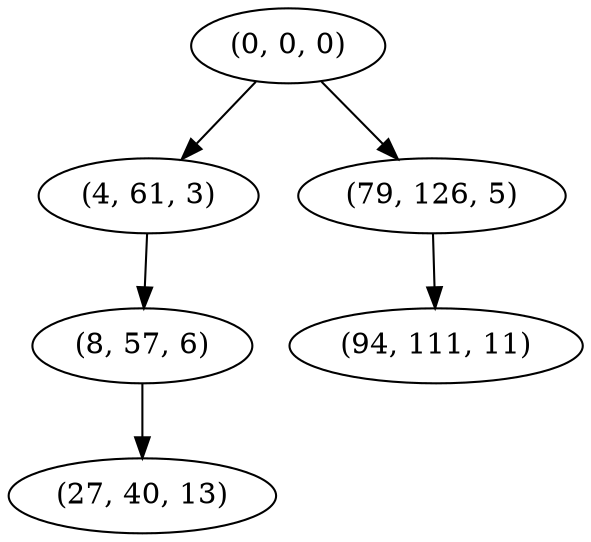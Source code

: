 digraph tree {
    "(0, 0, 0)";
    "(4, 61, 3)";
    "(8, 57, 6)";
    "(27, 40, 13)";
    "(79, 126, 5)";
    "(94, 111, 11)";
    "(0, 0, 0)" -> "(4, 61, 3)";
    "(0, 0, 0)" -> "(79, 126, 5)";
    "(4, 61, 3)" -> "(8, 57, 6)";
    "(8, 57, 6)" -> "(27, 40, 13)";
    "(79, 126, 5)" -> "(94, 111, 11)";
}
